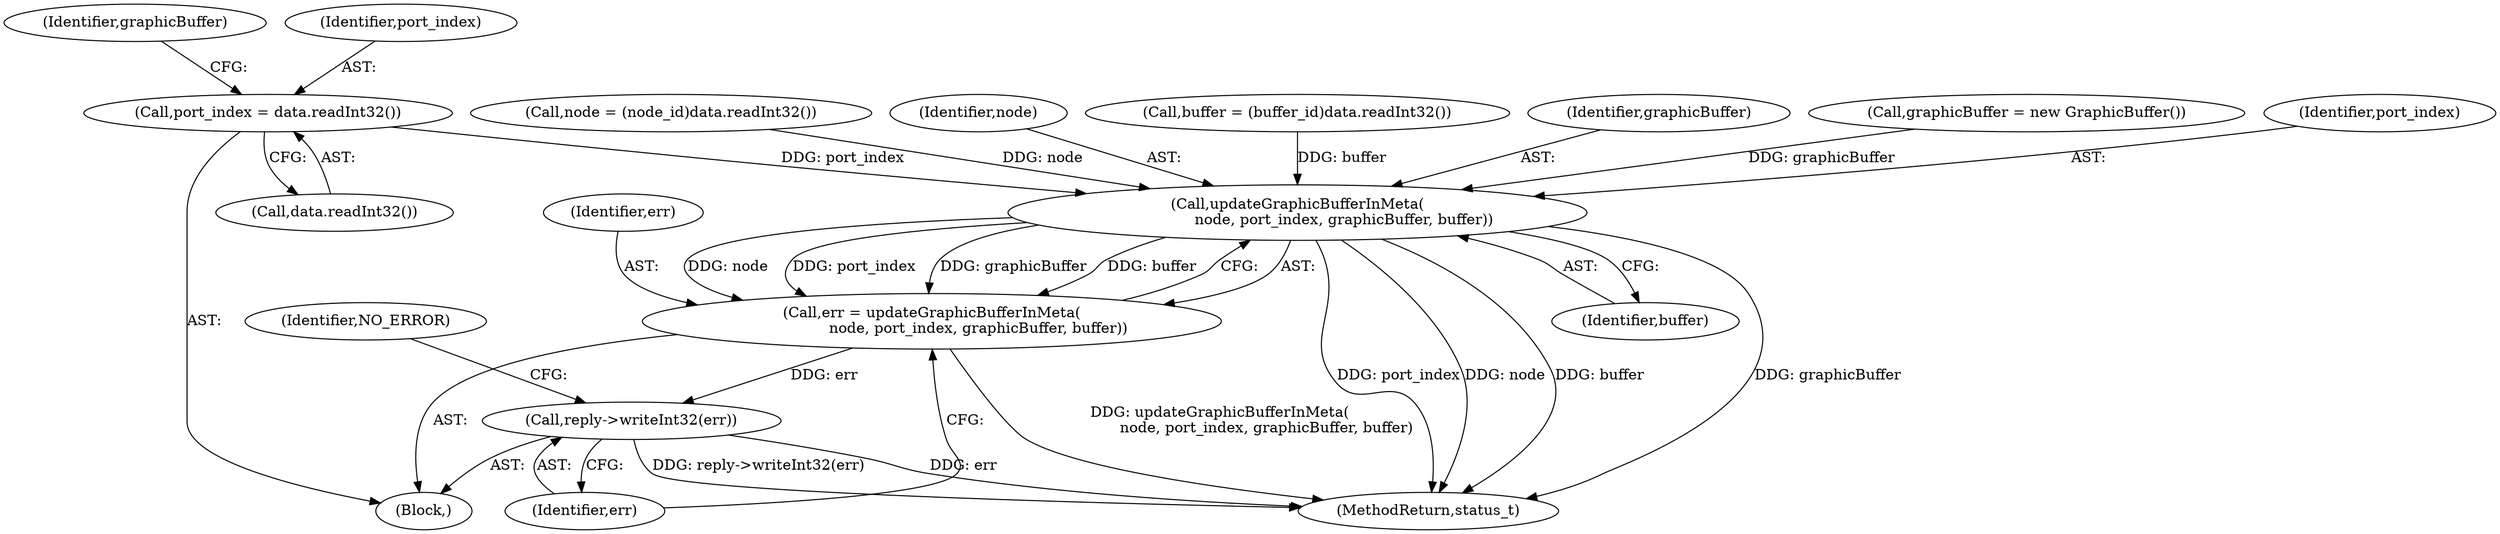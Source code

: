 digraph "0_Android_295c883fe3105b19bcd0f9e07d54c6b589fc5bff@API" {
"1000744" [label="(Call,port_index = data.readInt32())"];
"1000764" [label="(Call,updateGraphicBufferInMeta(\n                    node, port_index, graphicBuffer, buffer))"];
"1000762" [label="(Call,err = updateGraphicBufferInMeta(\n                    node, port_index, graphicBuffer, buffer))"];
"1000769" [label="(Call,reply->writeInt32(err))"];
"1000744" [label="(Call,port_index = data.readInt32())"];
"1000746" [label="(Call,data.readInt32())"];
"1000766" [label="(Identifier,port_index)"];
"1000738" [label="(Call,node = (node_id)data.readInt32())"];
"1000772" [label="(Identifier,NO_ERROR)"];
"1000770" [label="(Identifier,err)"];
"1000769" [label="(Call,reply->writeInt32(err))"];
"1000762" [label="(Call,err = updateGraphicBufferInMeta(\n                    node, port_index, graphicBuffer, buffer))"];
"1000765" [label="(Identifier,node)"];
"1000756" [label="(Call,buffer = (buffer_id)data.readInt32())"];
"1000767" [label="(Identifier,graphicBuffer)"];
"1000749" [label="(Identifier,graphicBuffer)"];
"1000745" [label="(Identifier,port_index)"];
"1000764" [label="(Call,updateGraphicBufferInMeta(\n                    node, port_index, graphicBuffer, buffer))"];
"1000768" [label="(Identifier,buffer)"];
"1000732" [label="(Block,)"];
"1000763" [label="(Identifier,err)"];
"1000748" [label="(Call,graphicBuffer = new GraphicBuffer())"];
"1001343" [label="(MethodReturn,status_t)"];
"1000744" -> "1000732"  [label="AST: "];
"1000744" -> "1000746"  [label="CFG: "];
"1000745" -> "1000744"  [label="AST: "];
"1000746" -> "1000744"  [label="AST: "];
"1000749" -> "1000744"  [label="CFG: "];
"1000744" -> "1000764"  [label="DDG: port_index"];
"1000764" -> "1000762"  [label="AST: "];
"1000764" -> "1000768"  [label="CFG: "];
"1000765" -> "1000764"  [label="AST: "];
"1000766" -> "1000764"  [label="AST: "];
"1000767" -> "1000764"  [label="AST: "];
"1000768" -> "1000764"  [label="AST: "];
"1000762" -> "1000764"  [label="CFG: "];
"1000764" -> "1001343"  [label="DDG: graphicBuffer"];
"1000764" -> "1001343"  [label="DDG: port_index"];
"1000764" -> "1001343"  [label="DDG: node"];
"1000764" -> "1001343"  [label="DDG: buffer"];
"1000764" -> "1000762"  [label="DDG: node"];
"1000764" -> "1000762"  [label="DDG: port_index"];
"1000764" -> "1000762"  [label="DDG: graphicBuffer"];
"1000764" -> "1000762"  [label="DDG: buffer"];
"1000738" -> "1000764"  [label="DDG: node"];
"1000748" -> "1000764"  [label="DDG: graphicBuffer"];
"1000756" -> "1000764"  [label="DDG: buffer"];
"1000762" -> "1000732"  [label="AST: "];
"1000763" -> "1000762"  [label="AST: "];
"1000770" -> "1000762"  [label="CFG: "];
"1000762" -> "1001343"  [label="DDG: updateGraphicBufferInMeta(\n                    node, port_index, graphicBuffer, buffer)"];
"1000762" -> "1000769"  [label="DDG: err"];
"1000769" -> "1000732"  [label="AST: "];
"1000769" -> "1000770"  [label="CFG: "];
"1000770" -> "1000769"  [label="AST: "];
"1000772" -> "1000769"  [label="CFG: "];
"1000769" -> "1001343"  [label="DDG: reply->writeInt32(err)"];
"1000769" -> "1001343"  [label="DDG: err"];
}
